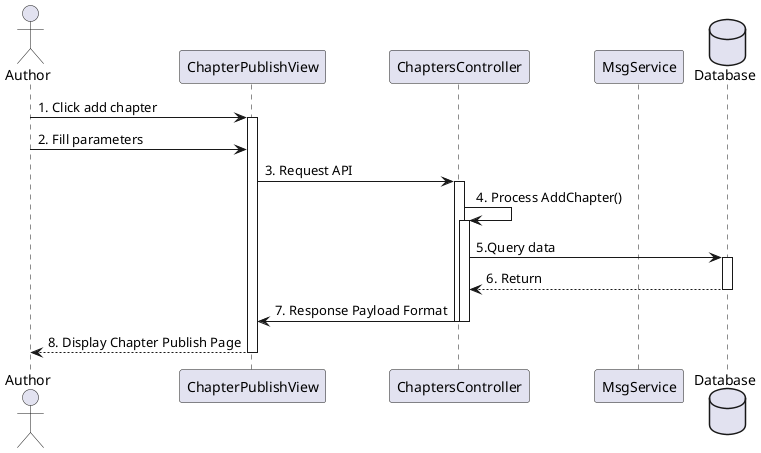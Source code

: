 @startuml
actor       Author       as user
participant ChapterPublishView as view

participant ChaptersController as controller

participant MsgService as msgService
database    Database as db

user -> view ++: 1. Click add chapter
user -> view : 2. Fill parameters
view -> controller ++ : 3. Request API
controller -> controller ++ : 4. Process AddChapter()
controller -> db ++ : 5.Query data
db --> controller -- : 6. Return
controller -> view -- : 7. Response Payload Format
deactivate controller
view --> user -- : 8. Display Chapter Publish Page


@enduml


